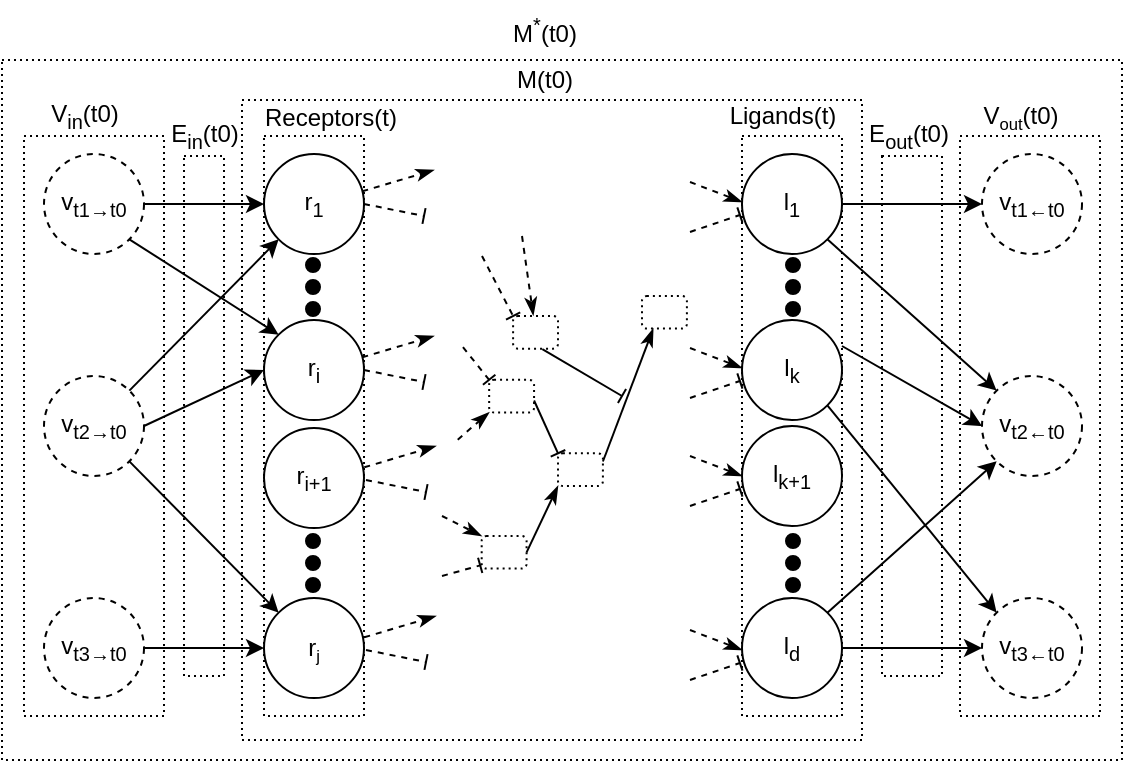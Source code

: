 <mxfile version="20.7.4" type="github">
  <diagram id="PELnM6I8zMOkpGncSnQj" name="Pagina-1">
    <mxGraphModel dx="775" dy="433" grid="1" gridSize="10" guides="1" tooltips="1" connect="1" arrows="1" fold="1" page="1" pageScale="1" pageWidth="827" pageHeight="1169" math="0" shadow="0">
      <root>
        <mxCell id="0" />
        <mxCell id="1" parent="0" />
        <mxCell id="Lb5HWGm_DYKcfEpjaOFK-64" value="" style="rounded=0;whiteSpace=wrap;html=1;fillColor=none;dashed=1;dashPattern=1 2;" vertex="1" parent="1">
          <mxGeometry x="580" y="150" width="50" height="290" as="geometry" />
        </mxCell>
        <mxCell id="Lb5HWGm_DYKcfEpjaOFK-65" value="" style="rounded=0;whiteSpace=wrap;html=1;fillColor=none;dashed=1;dashPattern=1 2;" vertex="1" parent="1">
          <mxGeometry x="341" y="150" width="50" height="290" as="geometry" />
        </mxCell>
        <mxCell id="Lb5HWGm_DYKcfEpjaOFK-44" value="" style="rounded=0;whiteSpace=wrap;html=1;fillColor=none;dashed=1;dashPattern=1 2;" vertex="1" parent="1">
          <mxGeometry x="210" y="112" width="560" height="350" as="geometry" />
        </mxCell>
        <mxCell id="Lb5HWGm_DYKcfEpjaOFK-40" value="" style="rounded=0;whiteSpace=wrap;html=1;fillColor=none;dashed=1;dashPattern=1 2;" vertex="1" parent="1">
          <mxGeometry x="330" y="132" width="310" height="320" as="geometry" />
        </mxCell>
        <mxCell id="Lb5HWGm_DYKcfEpjaOFK-38" value="" style="rounded=0;whiteSpace=wrap;html=1;fillColor=none;dashed=1;dashPattern=1 2;" vertex="1" parent="1">
          <mxGeometry x="689" y="150" width="70" height="290" as="geometry" />
        </mxCell>
        <mxCell id="Lb5HWGm_DYKcfEpjaOFK-36" value="" style="rounded=0;whiteSpace=wrap;html=1;fillColor=none;dashed=1;dashPattern=1 2;" vertex="1" parent="1">
          <mxGeometry x="221" y="150" width="70" height="290" as="geometry" />
        </mxCell>
        <mxCell id="Lb5HWGm_DYKcfEpjaOFK-3" style="rounded=0;orthogonalLoop=1;jettySize=auto;html=1;exitX=1;exitY=0.5;exitDx=0;exitDy=0;entryX=0;entryY=0.5;entryDx=0;entryDy=0;" edge="1" parent="1" source="Lb5HWGm_DYKcfEpjaOFK-1" target="Lb5HWGm_DYKcfEpjaOFK-2">
          <mxGeometry relative="1" as="geometry" />
        </mxCell>
        <mxCell id="Lb5HWGm_DYKcfEpjaOFK-21" style="edgeStyle=none;rounded=0;orthogonalLoop=1;jettySize=auto;html=1;exitX=1;exitY=0;exitDx=0;exitDy=0;entryX=0;entryY=1;entryDx=0;entryDy=0;" edge="1" parent="1" source="Lb5HWGm_DYKcfEpjaOFK-1" target="Lb5HWGm_DYKcfEpjaOFK-16">
          <mxGeometry relative="1" as="geometry" />
        </mxCell>
        <mxCell id="Lb5HWGm_DYKcfEpjaOFK-22" style="edgeStyle=none;rounded=0;orthogonalLoop=1;jettySize=auto;html=1;exitX=1;exitY=1;exitDx=0;exitDy=0;entryX=0;entryY=0;entryDx=0;entryDy=0;" edge="1" parent="1" source="Lb5HWGm_DYKcfEpjaOFK-1" target="Lb5HWGm_DYKcfEpjaOFK-19">
          <mxGeometry relative="1" as="geometry" />
        </mxCell>
        <mxCell id="Lb5HWGm_DYKcfEpjaOFK-1" value="v&lt;sub&gt;t2&lt;span style=&quot;font-size: 10px;&quot;&gt;→t0&lt;/span&gt;&lt;/sub&gt;" style="ellipse;whiteSpace=wrap;html=1;aspect=fixed;fillColor=none;dashed=1;" vertex="1" parent="1">
          <mxGeometry x="231" y="270" width="50" height="50" as="geometry" />
        </mxCell>
        <mxCell id="Lb5HWGm_DYKcfEpjaOFK-2" value="r&lt;sub&gt;i&lt;/sub&gt;" style="ellipse;whiteSpace=wrap;html=1;aspect=fixed;fillColor=none;" vertex="1" parent="1">
          <mxGeometry x="341" y="242" width="50" height="50" as="geometry" />
        </mxCell>
        <mxCell id="Lb5HWGm_DYKcfEpjaOFK-4" value="v&lt;sub&gt;t2&lt;span style=&quot;font-size: 10px;&quot;&gt;←t0&lt;/span&gt;&lt;/sub&gt;" style="ellipse;whiteSpace=wrap;html=1;aspect=fixed;fillColor=none;dashed=1;" vertex="1" parent="1">
          <mxGeometry x="700" y="270" width="50" height="50" as="geometry" />
        </mxCell>
        <mxCell id="Lb5HWGm_DYKcfEpjaOFK-11" value="" style="endArrow=classic;html=1;rounded=0;entryX=0;entryY=0.5;entryDx=0;entryDy=0;" edge="1" parent="1" target="Lb5HWGm_DYKcfEpjaOFK-4">
          <mxGeometry width="50" height="50" relative="1" as="geometry">
            <mxPoint x="630" y="255" as="sourcePoint" />
            <mxPoint x="610" y="250" as="targetPoint" />
          </mxGeometry>
        </mxCell>
        <mxCell id="Lb5HWGm_DYKcfEpjaOFK-33" style="edgeStyle=none;rounded=0;orthogonalLoop=1;jettySize=auto;html=1;exitX=1;exitY=1;exitDx=0;exitDy=0;entryX=0;entryY=0;entryDx=0;entryDy=0;" edge="1" parent="1" source="Lb5HWGm_DYKcfEpjaOFK-12" target="Lb5HWGm_DYKcfEpjaOFK-28">
          <mxGeometry relative="1" as="geometry" />
        </mxCell>
        <mxCell id="Lb5HWGm_DYKcfEpjaOFK-12" value="l&lt;sub&gt;k&lt;/sub&gt;" style="ellipse;whiteSpace=wrap;html=1;aspect=fixed;fillColor=none;" vertex="1" parent="1">
          <mxGeometry x="580" y="242" width="50" height="50" as="geometry" />
        </mxCell>
        <mxCell id="Lb5HWGm_DYKcfEpjaOFK-14" style="rounded=0;orthogonalLoop=1;jettySize=auto;html=1;exitX=1;exitY=0.5;exitDx=0;exitDy=0;entryX=0;entryY=0.5;entryDx=0;entryDy=0;" edge="1" parent="1" source="Lb5HWGm_DYKcfEpjaOFK-15" target="Lb5HWGm_DYKcfEpjaOFK-16">
          <mxGeometry relative="1" as="geometry" />
        </mxCell>
        <mxCell id="Lb5HWGm_DYKcfEpjaOFK-20" style="edgeStyle=none;rounded=0;orthogonalLoop=1;jettySize=auto;html=1;exitX=1;exitY=1;exitDx=0;exitDy=0;entryX=0;entryY=0;entryDx=0;entryDy=0;" edge="1" parent="1" source="Lb5HWGm_DYKcfEpjaOFK-15" target="Lb5HWGm_DYKcfEpjaOFK-2">
          <mxGeometry relative="1" as="geometry" />
        </mxCell>
        <mxCell id="Lb5HWGm_DYKcfEpjaOFK-15" value="&lt;span style=&quot;font-size: 12px;&quot;&gt;v&lt;/span&gt;&lt;sub&gt;t1&lt;span style=&quot;font-size: 10px;&quot;&gt;→t0&lt;/span&gt;&lt;/sub&gt;" style="ellipse;whiteSpace=wrap;html=1;aspect=fixed;fillColor=none;dashed=1;" vertex="1" parent="1">
          <mxGeometry x="231" y="159" width="50" height="50" as="geometry" />
        </mxCell>
        <mxCell id="Lb5HWGm_DYKcfEpjaOFK-16" value="r&lt;sub&gt;1&lt;/sub&gt;" style="ellipse;whiteSpace=wrap;html=1;aspect=fixed;fillColor=none;" vertex="1" parent="1">
          <mxGeometry x="341" y="159" width="50" height="50" as="geometry" />
        </mxCell>
        <mxCell id="Lb5HWGm_DYKcfEpjaOFK-17" style="rounded=0;orthogonalLoop=1;jettySize=auto;html=1;exitX=1;exitY=0.5;exitDx=0;exitDy=0;entryX=0;entryY=0.5;entryDx=0;entryDy=0;" edge="1" parent="1" source="Lb5HWGm_DYKcfEpjaOFK-18" target="Lb5HWGm_DYKcfEpjaOFK-19">
          <mxGeometry relative="1" as="geometry" />
        </mxCell>
        <mxCell id="Lb5HWGm_DYKcfEpjaOFK-18" value="v&lt;sub&gt;t3&lt;span style=&quot;font-size: 10px;&quot;&gt;→t0&lt;/span&gt;&lt;/sub&gt;" style="ellipse;whiteSpace=wrap;html=1;aspect=fixed;fillColor=none;dashed=1;" vertex="1" parent="1">
          <mxGeometry x="231" y="381" width="50" height="50" as="geometry" />
        </mxCell>
        <mxCell id="Lb5HWGm_DYKcfEpjaOFK-19" value="r&lt;span style=&quot;font-size: 10px;&quot;&gt;&lt;sub&gt;j&lt;/sub&gt;&lt;/span&gt;" style="ellipse;whiteSpace=wrap;html=1;aspect=fixed;fillColor=none;" vertex="1" parent="1">
          <mxGeometry x="341" y="381" width="50" height="50" as="geometry" />
        </mxCell>
        <mxCell id="Lb5HWGm_DYKcfEpjaOFK-25" value="v&lt;sub&gt;t1&lt;span style=&quot;font-size: 10px;&quot;&gt;←t0&lt;/span&gt;&lt;/sub&gt;" style="ellipse;whiteSpace=wrap;html=1;aspect=fixed;fillColor=none;dashed=1;" vertex="1" parent="1">
          <mxGeometry x="700" y="159" width="50" height="50" as="geometry" />
        </mxCell>
        <mxCell id="Lb5HWGm_DYKcfEpjaOFK-26" value="" style="endArrow=classic;html=1;rounded=0;entryX=0;entryY=0.5;entryDx=0;entryDy=0;" edge="1" parent="1" target="Lb5HWGm_DYKcfEpjaOFK-25">
          <mxGeometry width="50" height="50" relative="1" as="geometry">
            <mxPoint x="630" y="184" as="sourcePoint" />
            <mxPoint x="610" y="179" as="targetPoint" />
          </mxGeometry>
        </mxCell>
        <mxCell id="Lb5HWGm_DYKcfEpjaOFK-34" style="edgeStyle=none;rounded=0;orthogonalLoop=1;jettySize=auto;html=1;exitX=1;exitY=1;exitDx=0;exitDy=0;entryX=0;entryY=0;entryDx=0;entryDy=0;" edge="1" parent="1" source="Lb5HWGm_DYKcfEpjaOFK-27" target="Lb5HWGm_DYKcfEpjaOFK-4">
          <mxGeometry relative="1" as="geometry" />
        </mxCell>
        <mxCell id="Lb5HWGm_DYKcfEpjaOFK-27" value="l&lt;sub&gt;1&lt;/sub&gt;" style="ellipse;whiteSpace=wrap;html=1;aspect=fixed;fillColor=none;" vertex="1" parent="1">
          <mxGeometry x="580" y="159" width="50" height="50" as="geometry" />
        </mxCell>
        <mxCell id="Lb5HWGm_DYKcfEpjaOFK-28" value="v&lt;sub&gt;t3&lt;span style=&quot;font-size: 10px;&quot;&gt;←t0&lt;/span&gt;&lt;/sub&gt;" style="ellipse;whiteSpace=wrap;html=1;aspect=fixed;fillColor=none;dashed=1;" vertex="1" parent="1">
          <mxGeometry x="700" y="381" width="50" height="50" as="geometry" />
        </mxCell>
        <mxCell id="Lb5HWGm_DYKcfEpjaOFK-29" value="" style="endArrow=classic;html=1;rounded=0;entryX=0;entryY=0.5;entryDx=0;entryDy=0;exitX=1;exitY=0.5;exitDx=0;exitDy=0;" edge="1" parent="1" target="Lb5HWGm_DYKcfEpjaOFK-28" source="Lb5HWGm_DYKcfEpjaOFK-30">
          <mxGeometry width="50" height="50" relative="1" as="geometry">
            <mxPoint x="630" y="325" as="sourcePoint" />
            <mxPoint x="610" y="320" as="targetPoint" />
          </mxGeometry>
        </mxCell>
        <mxCell id="Lb5HWGm_DYKcfEpjaOFK-35" style="edgeStyle=none;rounded=0;orthogonalLoop=1;jettySize=auto;html=1;exitX=1;exitY=0;exitDx=0;exitDy=0;entryX=0;entryY=1;entryDx=0;entryDy=0;" edge="1" parent="1" source="Lb5HWGm_DYKcfEpjaOFK-30" target="Lb5HWGm_DYKcfEpjaOFK-4">
          <mxGeometry relative="1" as="geometry" />
        </mxCell>
        <mxCell id="Lb5HWGm_DYKcfEpjaOFK-30" value="l&lt;sub&gt;d&lt;/sub&gt;" style="ellipse;whiteSpace=wrap;html=1;aspect=fixed;fillColor=none;" vertex="1" parent="1">
          <mxGeometry x="580" y="381" width="50" height="50" as="geometry" />
        </mxCell>
        <mxCell id="Lb5HWGm_DYKcfEpjaOFK-37" value="V&lt;sub&gt;in&lt;/sub&gt;(t0)" style="text;html=1;align=center;verticalAlign=middle;resizable=0;points=[];autosize=1;strokeColor=none;fillColor=none;" vertex="1" parent="1">
          <mxGeometry x="221" y="125" width="60" height="30" as="geometry" />
        </mxCell>
        <mxCell id="Lb5HWGm_DYKcfEpjaOFK-39" value="V&lt;span style=&quot;font-size: 10px;&quot;&gt;&lt;sub&gt;out&lt;/sub&gt;&lt;/span&gt;(t0)" style="text;html=1;align=center;verticalAlign=middle;resizable=0;points=[];autosize=1;strokeColor=none;fillColor=none;" vertex="1" parent="1">
          <mxGeometry x="689" y="125" width="60" height="30" as="geometry" />
        </mxCell>
        <mxCell id="Lb5HWGm_DYKcfEpjaOFK-41" value="M(t0)" style="text;html=1;align=center;verticalAlign=middle;resizable=0;points=[];autosize=1;strokeColor=none;fillColor=none;rotation=0;" vertex="1" parent="1">
          <mxGeometry x="456" y="107" width="50" height="30" as="geometry" />
        </mxCell>
        <mxCell id="Lb5HWGm_DYKcfEpjaOFK-42" value="E&lt;sub&gt;in&lt;/sub&gt;(t0)" style="text;html=1;align=center;verticalAlign=middle;resizable=0;points=[];autosize=1;strokeColor=none;fillColor=none;" vertex="1" parent="1">
          <mxGeometry x="281" y="135" width="60" height="30" as="geometry" />
        </mxCell>
        <mxCell id="Lb5HWGm_DYKcfEpjaOFK-43" value="E&lt;sub&gt;out&lt;/sub&gt;(t0)" style="text;html=1;align=center;verticalAlign=middle;resizable=0;points=[];autosize=1;strokeColor=none;fillColor=none;" vertex="1" parent="1">
          <mxGeometry x="633" y="135" width="60" height="30" as="geometry" />
        </mxCell>
        <mxCell id="Lb5HWGm_DYKcfEpjaOFK-45" value="M&lt;sup&gt;*&lt;/sup&gt;(t0)" style="text;html=1;align=center;verticalAlign=middle;resizable=0;points=[];autosize=1;strokeColor=none;fillColor=none;" vertex="1" parent="1">
          <mxGeometry x="451" y="82" width="60" height="30" as="geometry" />
        </mxCell>
        <mxCell id="Lb5HWGm_DYKcfEpjaOFK-46" value="" style="rounded=0;whiteSpace=wrap;html=1;fillColor=none;dashed=1;dashPattern=1 2;" vertex="1" parent="1">
          <mxGeometry x="301" y="160" width="20" height="260" as="geometry" />
        </mxCell>
        <mxCell id="Lb5HWGm_DYKcfEpjaOFK-47" value="" style="rounded=0;whiteSpace=wrap;html=1;fillColor=none;dashed=1;dashPattern=1 2;" vertex="1" parent="1">
          <mxGeometry x="650" y="160" width="30" height="260" as="geometry" />
        </mxCell>
        <mxCell id="Lb5HWGm_DYKcfEpjaOFK-48" value="" style="ellipse;whiteSpace=wrap;html=1;aspect=fixed;fillColor=#000000;rotation=90;" vertex="1" parent="1">
          <mxGeometry x="362" y="211" width="7" height="7" as="geometry" />
        </mxCell>
        <mxCell id="Lb5HWGm_DYKcfEpjaOFK-49" value="" style="ellipse;whiteSpace=wrap;html=1;aspect=fixed;fillColor=#000000;rotation=90;" vertex="1" parent="1">
          <mxGeometry x="362" y="222" width="7" height="7" as="geometry" />
        </mxCell>
        <mxCell id="Lb5HWGm_DYKcfEpjaOFK-50" value="" style="ellipse;whiteSpace=wrap;html=1;aspect=fixed;fillColor=#000000;rotation=90;" vertex="1" parent="1">
          <mxGeometry x="362" y="233" width="7" height="7" as="geometry" />
        </mxCell>
        <mxCell id="Lb5HWGm_DYKcfEpjaOFK-52" value="r&lt;sub&gt;i+1&lt;/sub&gt;" style="ellipse;whiteSpace=wrap;html=1;aspect=fixed;fillColor=none;" vertex="1" parent="1">
          <mxGeometry x="341" y="296" width="50" height="50" as="geometry" />
        </mxCell>
        <mxCell id="Lb5HWGm_DYKcfEpjaOFK-53" value="" style="ellipse;whiteSpace=wrap;html=1;aspect=fixed;fillColor=#000000;rotation=90;" vertex="1" parent="1">
          <mxGeometry x="362" y="349" width="7" height="7" as="geometry" />
        </mxCell>
        <mxCell id="Lb5HWGm_DYKcfEpjaOFK-54" value="" style="ellipse;whiteSpace=wrap;html=1;aspect=fixed;fillColor=#000000;rotation=90;" vertex="1" parent="1">
          <mxGeometry x="362" y="360" width="7" height="7" as="geometry" />
        </mxCell>
        <mxCell id="Lb5HWGm_DYKcfEpjaOFK-55" value="" style="ellipse;whiteSpace=wrap;html=1;aspect=fixed;fillColor=#000000;rotation=90;" vertex="1" parent="1">
          <mxGeometry x="362" y="371" width="7" height="7" as="geometry" />
        </mxCell>
        <mxCell id="Lb5HWGm_DYKcfEpjaOFK-57" value="" style="ellipse;whiteSpace=wrap;html=1;aspect=fixed;fillColor=#000000;rotation=90;" vertex="1" parent="1">
          <mxGeometry x="602" y="211" width="7" height="7" as="geometry" />
        </mxCell>
        <mxCell id="Lb5HWGm_DYKcfEpjaOFK-58" value="" style="ellipse;whiteSpace=wrap;html=1;aspect=fixed;fillColor=#000000;rotation=90;" vertex="1" parent="1">
          <mxGeometry x="602" y="222" width="7" height="7" as="geometry" />
        </mxCell>
        <mxCell id="Lb5HWGm_DYKcfEpjaOFK-59" value="" style="ellipse;whiteSpace=wrap;html=1;aspect=fixed;fillColor=#000000;rotation=90;" vertex="1" parent="1">
          <mxGeometry x="602" y="233" width="7" height="7" as="geometry" />
        </mxCell>
        <mxCell id="Lb5HWGm_DYKcfEpjaOFK-60" value="" style="ellipse;whiteSpace=wrap;html=1;aspect=fixed;fillColor=#000000;rotation=90;" vertex="1" parent="1">
          <mxGeometry x="602" y="349" width="7" height="7" as="geometry" />
        </mxCell>
        <mxCell id="Lb5HWGm_DYKcfEpjaOFK-61" value="" style="ellipse;whiteSpace=wrap;html=1;aspect=fixed;fillColor=#000000;rotation=90;" vertex="1" parent="1">
          <mxGeometry x="602" y="360" width="7" height="7" as="geometry" />
        </mxCell>
        <mxCell id="Lb5HWGm_DYKcfEpjaOFK-62" value="" style="ellipse;whiteSpace=wrap;html=1;aspect=fixed;fillColor=#000000;rotation=90;" vertex="1" parent="1">
          <mxGeometry x="602" y="371" width="7" height="7" as="geometry" />
        </mxCell>
        <mxCell id="Lb5HWGm_DYKcfEpjaOFK-63" value="l&lt;sub&gt;k+1&lt;/sub&gt;" style="ellipse;whiteSpace=wrap;html=1;aspect=fixed;fillColor=none;" vertex="1" parent="1">
          <mxGeometry x="580" y="295" width="50" height="50" as="geometry" />
        </mxCell>
        <mxCell id="Lb5HWGm_DYKcfEpjaOFK-66" value="Receptors(t)" style="text;html=1;align=center;verticalAlign=middle;resizable=0;points=[];autosize=1;strokeColor=none;fillColor=none;" vertex="1" parent="1">
          <mxGeometry x="329" y="126" width="90" height="30" as="geometry" />
        </mxCell>
        <mxCell id="Lb5HWGm_DYKcfEpjaOFK-67" value="Ligands(t)" style="text;html=1;align=center;verticalAlign=middle;resizable=0;points=[];autosize=1;strokeColor=none;fillColor=none;" vertex="1" parent="1">
          <mxGeometry x="560" y="125" width="80" height="30" as="geometry" />
        </mxCell>
        <mxCell id="Lb5HWGm_DYKcfEpjaOFK-70" value="" style="group;dashed=1;dashPattern=1 2;fillColor=none;" vertex="1" connectable="0" parent="1">
          <mxGeometry x="433" y="242" width="116" height="90" as="geometry" />
        </mxCell>
        <mxCell id="Lb5HWGm_DYKcfEpjaOFK-71" style="edgeStyle=none;rounded=0;orthogonalLoop=1;jettySize=auto;html=1;exitX=0.65;exitY=1.017;exitDx=0;exitDy=0;endArrow=baseDash;endFill=0;exitPerimeter=0;" edge="1" parent="Lb5HWGm_DYKcfEpjaOFK-70" source="Lb5HWGm_DYKcfEpjaOFK-72">
          <mxGeometry relative="1" as="geometry">
            <mxPoint x="87" y="38" as="targetPoint" />
            <mxPoint x="76.71" y="38.066" as="sourcePoint" />
          </mxGeometry>
        </mxCell>
        <mxCell id="Lb5HWGm_DYKcfEpjaOFK-73" value="" style="rounded=1;whiteSpace=wrap;html=1;dashed=1;dashPattern=1 2;fillColor=none;" vertex="1" parent="Lb5HWGm_DYKcfEpjaOFK-70">
          <mxGeometry x="96.998" y="-12.003" width="22.452" height="16.314" as="geometry" />
        </mxCell>
        <mxCell id="Lb5HWGm_DYKcfEpjaOFK-74" value="" style="rounded=1;whiteSpace=wrap;html=1;dashed=1;dashPattern=1 2;fillColor=none;" vertex="1" parent="Lb5HWGm_DYKcfEpjaOFK-70">
          <mxGeometry x="55.006" y="66.662" width="22.452" height="16.314" as="geometry" />
        </mxCell>
        <mxCell id="Lb5HWGm_DYKcfEpjaOFK-75" style="edgeStyle=none;rounded=0;orthogonalLoop=1;jettySize=auto;html=1;exitX=1;exitY=0.25;exitDx=0;exitDy=0;entryX=0.25;entryY=1;entryDx=0;entryDy=0;endArrow=classicThin;endFill=1;" edge="1" parent="Lb5HWGm_DYKcfEpjaOFK-70" source="Lb5HWGm_DYKcfEpjaOFK-74" target="Lb5HWGm_DYKcfEpjaOFK-73">
          <mxGeometry relative="1" as="geometry">
            <mxPoint x="72.968" y="59.819" as="sourcePoint" />
            <mxPoint x="92.426" y="43.244" as="targetPoint" />
          </mxGeometry>
        </mxCell>
        <mxCell id="Lb5HWGm_DYKcfEpjaOFK-76" value="" style="rounded=1;whiteSpace=wrap;html=1;dashed=1;dashPattern=1 2;fillColor=none;" vertex="1" parent="Lb5HWGm_DYKcfEpjaOFK-70">
          <mxGeometry x="20.581" y="29.909" width="22.452" height="16.314" as="geometry" />
        </mxCell>
        <mxCell id="Lb5HWGm_DYKcfEpjaOFK-77" style="rounded=0;orthogonalLoop=1;jettySize=auto;html=1;exitX=1;exitY=0.633;exitDx=0;exitDy=0;entryX=0;entryY=0;entryDx=0;entryDy=0;endArrow=baseDash;endFill=0;exitPerimeter=0;" edge="1" parent="Lb5HWGm_DYKcfEpjaOFK-70" source="Lb5HWGm_DYKcfEpjaOFK-76" target="Lb5HWGm_DYKcfEpjaOFK-74">
          <mxGeometry relative="1" as="geometry">
            <mxPoint x="58" y="54.381" as="targetPoint" />
            <mxPoint x="42.711" y="40.319" as="sourcePoint" />
          </mxGeometry>
        </mxCell>
        <mxCell id="Lb5HWGm_DYKcfEpjaOFK-80" style="rounded=0;orthogonalLoop=1;jettySize=auto;html=1;entryX=0;entryY=0;entryDx=0;entryDy=0;endArrow=baseDash;endFill=0;dashed=1;" edge="1" parent="Lb5HWGm_DYKcfEpjaOFK-70" target="Lb5HWGm_DYKcfEpjaOFK-72">
          <mxGeometry relative="1" as="geometry">
            <mxPoint x="56.877" y="54.381" as="targetPoint" />
            <mxPoint x="17" y="-32" as="sourcePoint" />
          </mxGeometry>
        </mxCell>
        <mxCell id="Lb5HWGm_DYKcfEpjaOFK-81" style="rounded=0;orthogonalLoop=1;jettySize=auto;html=1;entryX=0;entryY=0;entryDx=0;entryDy=0;endArrow=baseDash;endFill=0;dashed=1;" edge="1" parent="Lb5HWGm_DYKcfEpjaOFK-70" target="Lb5HWGm_DYKcfEpjaOFK-76">
          <mxGeometry relative="1" as="geometry">
            <mxPoint x="63.613" y="24.471" as="targetPoint" />
            <mxPoint x="7.484" y="13.595" as="sourcePoint" />
          </mxGeometry>
        </mxCell>
        <mxCell id="Lb5HWGm_DYKcfEpjaOFK-82" style="rounded=0;orthogonalLoop=1;jettySize=auto;html=1;endArrow=baseDash;endFill=0;dashed=1;entryX=-0.033;entryY=0.9;entryDx=0;entryDy=0;entryPerimeter=0;" edge="1" parent="Lb5HWGm_DYKcfEpjaOFK-70" target="Lb5HWGm_DYKcfEpjaOFK-78">
          <mxGeometry relative="1" as="geometry">
            <mxPoint x="14.968" y="84.29" as="targetPoint" />
            <mxPoint x="-3" y="128" as="sourcePoint" />
          </mxGeometry>
        </mxCell>
        <mxCell id="Lb5HWGm_DYKcfEpjaOFK-83" style="edgeStyle=none;rounded=0;orthogonalLoop=1;jettySize=auto;html=1;exitX=1;exitY=0.5;exitDx=0;exitDy=0;entryX=0;entryY=1;entryDx=0;entryDy=0;endArrow=classicThin;endFill=1;dashed=1;" edge="1" parent="Lb5HWGm_DYKcfEpjaOFK-70">
          <mxGeometry relative="1" as="geometry">
            <mxPoint x="4.865" y="59.819" as="sourcePoint" />
            <mxPoint x="20.581" y="46.224" as="targetPoint" />
          </mxGeometry>
        </mxCell>
        <mxCell id="Lb5HWGm_DYKcfEpjaOFK-84" style="edgeStyle=none;rounded=0;orthogonalLoop=1;jettySize=auto;html=1;entryX=0;entryY=0;entryDx=0;entryDy=0;endArrow=classicThin;endFill=1;dashed=1;" edge="1" parent="Lb5HWGm_DYKcfEpjaOFK-70" target="Lb5HWGm_DYKcfEpjaOFK-78">
          <mxGeometry relative="1" as="geometry">
            <mxPoint x="-3" y="98" as="sourcePoint" />
            <mxPoint x="16.839" y="74.773" as="targetPoint" />
          </mxGeometry>
        </mxCell>
        <mxCell id="Lb5HWGm_DYKcfEpjaOFK-85" style="edgeStyle=none;rounded=0;orthogonalLoop=1;jettySize=auto;html=1;entryX=0.45;entryY=-0.017;entryDx=0;entryDy=0;endArrow=classicThin;endFill=1;dashed=1;entryPerimeter=0;" edge="1" parent="Lb5HWGm_DYKcfEpjaOFK-70" target="Lb5HWGm_DYKcfEpjaOFK-72">
          <mxGeometry relative="1" as="geometry">
            <mxPoint x="37" y="-42" as="sourcePoint" />
            <mxPoint x="18.71" y="77.492" as="targetPoint" />
          </mxGeometry>
        </mxCell>
        <mxCell id="Lb5HWGm_DYKcfEpjaOFK-72" value="" style="rounded=1;whiteSpace=wrap;html=1;dashed=1;dashPattern=1 2;fillColor=none;" vertex="1" parent="Lb5HWGm_DYKcfEpjaOFK-70">
          <mxGeometry x="32.552" y="-1.998" width="22.452" height="16.314" as="geometry" />
        </mxCell>
        <mxCell id="Lb5HWGm_DYKcfEpjaOFK-93" style="edgeStyle=none;rounded=0;orthogonalLoop=1;jettySize=auto;html=1;endArrow=baseDash;endFill=0;dashed=1;exitX=1;exitY=0.5;exitDx=0;exitDy=0;" edge="1" parent="1" source="Lb5HWGm_DYKcfEpjaOFK-16">
          <mxGeometry relative="1" as="geometry">
            <mxPoint x="421" y="190" as="targetPoint" />
            <mxPoint x="401" y="190" as="sourcePoint" />
          </mxGeometry>
        </mxCell>
        <mxCell id="Lb5HWGm_DYKcfEpjaOFK-94" style="edgeStyle=none;rounded=0;orthogonalLoop=1;jettySize=auto;html=1;exitX=0.983;exitY=0.373;exitDx=0;exitDy=0;dashed=1;endArrow=classicThin;endFill=1;exitPerimeter=0;" edge="1" parent="1" source="Lb5HWGm_DYKcfEpjaOFK-16">
          <mxGeometry relative="1" as="geometry">
            <mxPoint x="426" y="167" as="targetPoint" />
            <mxPoint x="394" y="177.422" as="sourcePoint" />
          </mxGeometry>
        </mxCell>
        <mxCell id="Lb5HWGm_DYKcfEpjaOFK-95" style="edgeStyle=none;rounded=0;orthogonalLoop=1;jettySize=auto;html=1;endArrow=baseDash;endFill=0;dashed=1;exitX=1;exitY=0.5;exitDx=0;exitDy=0;" edge="1" parent="1">
          <mxGeometry relative="1" as="geometry">
            <mxPoint x="421" y="273" as="targetPoint" />
            <mxPoint x="391.0" y="267" as="sourcePoint" />
          </mxGeometry>
        </mxCell>
        <mxCell id="Lb5HWGm_DYKcfEpjaOFK-96" style="edgeStyle=none;rounded=0;orthogonalLoop=1;jettySize=auto;html=1;exitX=0.983;exitY=0.373;exitDx=0;exitDy=0;dashed=1;endArrow=classicThin;endFill=1;exitPerimeter=0;" edge="1" parent="1">
          <mxGeometry relative="1" as="geometry">
            <mxPoint x="426" y="250" as="targetPoint" />
            <mxPoint x="390.15" y="260.65" as="sourcePoint" />
          </mxGeometry>
        </mxCell>
        <mxCell id="Lb5HWGm_DYKcfEpjaOFK-97" style="edgeStyle=none;rounded=0;orthogonalLoop=1;jettySize=auto;html=1;endArrow=baseDash;endFill=0;dashed=1;exitX=1;exitY=0.5;exitDx=0;exitDy=0;" edge="1" parent="1">
          <mxGeometry relative="1" as="geometry">
            <mxPoint x="422" y="328" as="targetPoint" />
            <mxPoint x="392.0" y="322" as="sourcePoint" />
          </mxGeometry>
        </mxCell>
        <mxCell id="Lb5HWGm_DYKcfEpjaOFK-98" style="edgeStyle=none;rounded=0;orthogonalLoop=1;jettySize=auto;html=1;exitX=0.983;exitY=0.373;exitDx=0;exitDy=0;dashed=1;endArrow=classicThin;endFill=1;exitPerimeter=0;" edge="1" parent="1">
          <mxGeometry relative="1" as="geometry">
            <mxPoint x="427" y="305" as="targetPoint" />
            <mxPoint x="391.15" y="315.65" as="sourcePoint" />
          </mxGeometry>
        </mxCell>
        <mxCell id="Lb5HWGm_DYKcfEpjaOFK-99" style="edgeStyle=none;rounded=0;orthogonalLoop=1;jettySize=auto;html=1;endArrow=baseDash;endFill=0;dashed=1;exitX=1;exitY=0.5;exitDx=0;exitDy=0;" edge="1" parent="1">
          <mxGeometry relative="1" as="geometry">
            <mxPoint x="422" y="413" as="targetPoint" />
            <mxPoint x="392.0" y="407" as="sourcePoint" />
          </mxGeometry>
        </mxCell>
        <mxCell id="Lb5HWGm_DYKcfEpjaOFK-100" style="edgeStyle=none;rounded=0;orthogonalLoop=1;jettySize=auto;html=1;exitX=0.983;exitY=0.373;exitDx=0;exitDy=0;dashed=1;endArrow=classicThin;endFill=1;exitPerimeter=0;" edge="1" parent="1">
          <mxGeometry relative="1" as="geometry">
            <mxPoint x="427" y="390" as="targetPoint" />
            <mxPoint x="391.15" y="400.65" as="sourcePoint" />
          </mxGeometry>
        </mxCell>
        <mxCell id="Lb5HWGm_DYKcfEpjaOFK-101" style="edgeStyle=none;rounded=0;orthogonalLoop=1;jettySize=auto;html=1;endArrow=baseDash;endFill=0;dashed=1;entryX=-0.021;entryY=0.63;entryDx=0;entryDy=0;entryPerimeter=0;" edge="1" parent="1" target="Lb5HWGm_DYKcfEpjaOFK-63">
          <mxGeometry relative="1" as="geometry">
            <mxPoint x="582.0" y="333" as="targetPoint" />
            <mxPoint x="554" y="335" as="sourcePoint" />
          </mxGeometry>
        </mxCell>
        <mxCell id="Lb5HWGm_DYKcfEpjaOFK-102" style="edgeStyle=none;rounded=0;orthogonalLoop=1;jettySize=auto;html=1;dashed=1;endArrow=classicThin;endFill=1;entryX=0;entryY=0.5;entryDx=0;entryDy=0;" edge="1" parent="1" target="Lb5HWGm_DYKcfEpjaOFK-63">
          <mxGeometry relative="1" as="geometry">
            <mxPoint x="587.0" y="310" as="targetPoint" />
            <mxPoint x="554" y="310" as="sourcePoint" />
          </mxGeometry>
        </mxCell>
        <mxCell id="Lb5HWGm_DYKcfEpjaOFK-103" style="edgeStyle=none;rounded=0;orthogonalLoop=1;jettySize=auto;html=1;endArrow=baseDash;endFill=0;dashed=1;entryX=-0.021;entryY=0.63;entryDx=0;entryDy=0;entryPerimeter=0;" edge="1" parent="1">
          <mxGeometry relative="1" as="geometry">
            <mxPoint x="578.95" y="272.5" as="targetPoint" />
            <mxPoint x="554" y="281" as="sourcePoint" />
          </mxGeometry>
        </mxCell>
        <mxCell id="Lb5HWGm_DYKcfEpjaOFK-104" style="edgeStyle=none;rounded=0;orthogonalLoop=1;jettySize=auto;html=1;dashed=1;endArrow=classicThin;endFill=1;entryX=0;entryY=0.5;entryDx=0;entryDy=0;" edge="1" parent="1">
          <mxGeometry relative="1" as="geometry">
            <mxPoint x="580.0" y="266" as="targetPoint" />
            <mxPoint x="554" y="256" as="sourcePoint" />
          </mxGeometry>
        </mxCell>
        <mxCell id="Lb5HWGm_DYKcfEpjaOFK-105" style="edgeStyle=none;rounded=0;orthogonalLoop=1;jettySize=auto;html=1;endArrow=baseDash;endFill=0;dashed=1;entryX=-0.021;entryY=0.63;entryDx=0;entryDy=0;entryPerimeter=0;" edge="1" parent="1">
          <mxGeometry relative="1" as="geometry">
            <mxPoint x="578.95" y="413.5" as="targetPoint" />
            <mxPoint x="554" y="422" as="sourcePoint" />
          </mxGeometry>
        </mxCell>
        <mxCell id="Lb5HWGm_DYKcfEpjaOFK-106" style="edgeStyle=none;rounded=0;orthogonalLoop=1;jettySize=auto;html=1;dashed=1;endArrow=classicThin;endFill=1;entryX=0;entryY=0.5;entryDx=0;entryDy=0;" edge="1" parent="1">
          <mxGeometry relative="1" as="geometry">
            <mxPoint x="580.0" y="407" as="targetPoint" />
            <mxPoint x="554" y="397" as="sourcePoint" />
          </mxGeometry>
        </mxCell>
        <mxCell id="Lb5HWGm_DYKcfEpjaOFK-107" style="edgeStyle=none;rounded=0;orthogonalLoop=1;jettySize=auto;html=1;endArrow=baseDash;endFill=0;dashed=1;entryX=-0.021;entryY=0.63;entryDx=0;entryDy=0;entryPerimeter=0;" edge="1" parent="1">
          <mxGeometry relative="1" as="geometry">
            <mxPoint x="578.95" y="189.5" as="targetPoint" />
            <mxPoint x="554" y="198" as="sourcePoint" />
          </mxGeometry>
        </mxCell>
        <mxCell id="Lb5HWGm_DYKcfEpjaOFK-108" style="edgeStyle=none;rounded=0;orthogonalLoop=1;jettySize=auto;html=1;dashed=1;endArrow=classicThin;endFill=1;entryX=0;entryY=0.5;entryDx=0;entryDy=0;" edge="1" parent="1">
          <mxGeometry relative="1" as="geometry">
            <mxPoint x="580.0" y="183" as="targetPoint" />
            <mxPoint x="554" y="173" as="sourcePoint" />
          </mxGeometry>
        </mxCell>
        <mxCell id="Lb5HWGm_DYKcfEpjaOFK-78" value="" style="rounded=1;whiteSpace=wrap;html=1;dashed=1;dashPattern=1 2;fillColor=none;" vertex="1" parent="1">
          <mxGeometry x="449.839" y="349.996" width="22.452" height="16.314" as="geometry" />
        </mxCell>
        <mxCell id="Lb5HWGm_DYKcfEpjaOFK-79" style="edgeStyle=none;rounded=0;orthogonalLoop=1;jettySize=auto;html=1;exitX=1;exitY=0.5;exitDx=0;exitDy=0;entryX=0;entryY=1;entryDx=0;entryDy=0;endArrow=classicThin;endFill=1;" edge="1" parent="1" source="Lb5HWGm_DYKcfEpjaOFK-78" target="Lb5HWGm_DYKcfEpjaOFK-74">
          <mxGeometry relative="1" as="geometry">
            <mxPoint x="471.969" y="324.038" as="sourcePoint" />
            <mxPoint x="493.192" y="309.509" as="targetPoint" />
          </mxGeometry>
        </mxCell>
      </root>
    </mxGraphModel>
  </diagram>
</mxfile>
